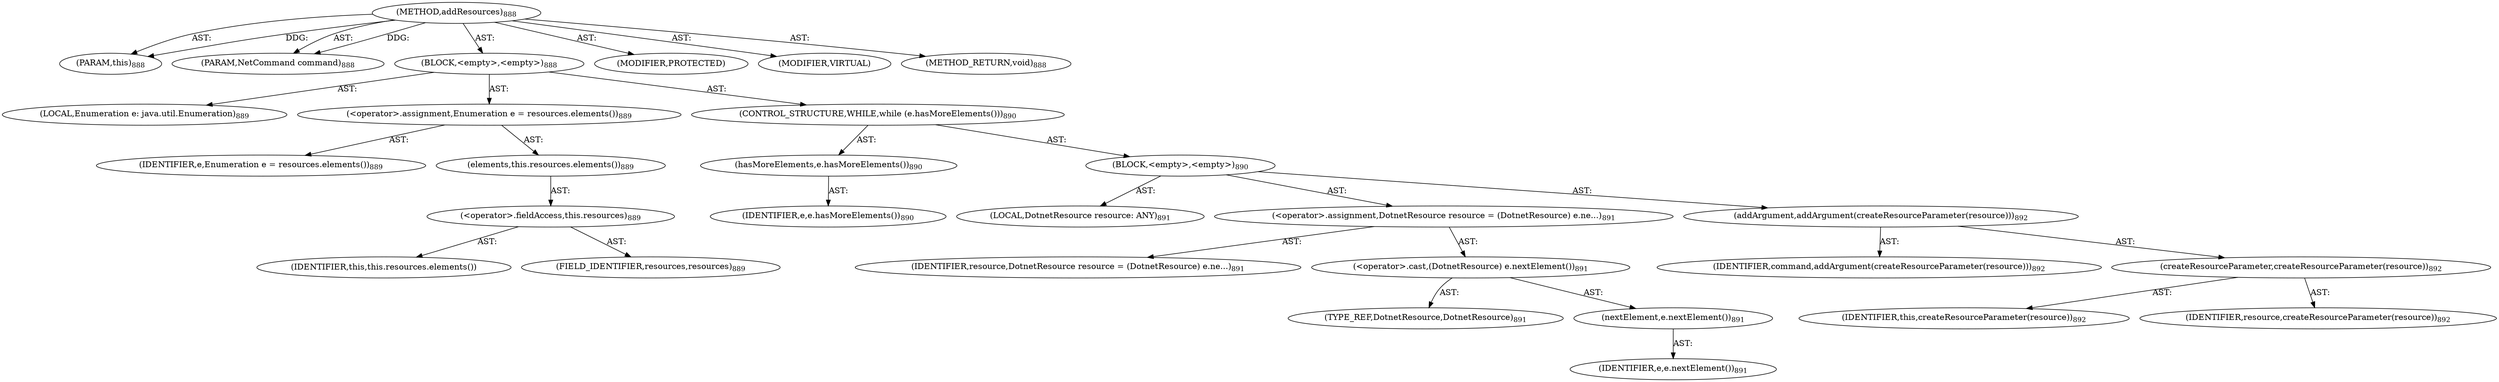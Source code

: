 digraph "addResources" {  
"111669149752" [label = <(METHOD,addResources)<SUB>888</SUB>> ]
"115964117010" [label = <(PARAM,this)<SUB>888</SUB>> ]
"115964117074" [label = <(PARAM,NetCommand command)<SUB>888</SUB>> ]
"25769803864" [label = <(BLOCK,&lt;empty&gt;,&lt;empty&gt;)<SUB>888</SUB>> ]
"94489280525" [label = <(LOCAL,Enumeration e: java.util.Enumeration)<SUB>889</SUB>> ]
"30064771348" [label = <(&lt;operator&gt;.assignment,Enumeration e = resources.elements())<SUB>889</SUB>> ]
"68719476951" [label = <(IDENTIFIER,e,Enumeration e = resources.elements())<SUB>889</SUB>> ]
"30064771349" [label = <(elements,this.resources.elements())<SUB>889</SUB>> ]
"30064771350" [label = <(&lt;operator&gt;.fieldAccess,this.resources)<SUB>889</SUB>> ]
"68719476952" [label = <(IDENTIFIER,this,this.resources.elements())> ]
"55834574931" [label = <(FIELD_IDENTIFIER,resources,resources)<SUB>889</SUB>> ]
"47244640284" [label = <(CONTROL_STRUCTURE,WHILE,while (e.hasMoreElements()))<SUB>890</SUB>> ]
"30064771351" [label = <(hasMoreElements,e.hasMoreElements())<SUB>890</SUB>> ]
"68719476953" [label = <(IDENTIFIER,e,e.hasMoreElements())<SUB>890</SUB>> ]
"25769803865" [label = <(BLOCK,&lt;empty&gt;,&lt;empty&gt;)<SUB>890</SUB>> ]
"94489280526" [label = <(LOCAL,DotnetResource resource: ANY)<SUB>891</SUB>> ]
"30064771352" [label = <(&lt;operator&gt;.assignment,DotnetResource resource = (DotnetResource) e.ne...)<SUB>891</SUB>> ]
"68719476954" [label = <(IDENTIFIER,resource,DotnetResource resource = (DotnetResource) e.ne...)<SUB>891</SUB>> ]
"30064771353" [label = <(&lt;operator&gt;.cast,(DotnetResource) e.nextElement())<SUB>891</SUB>> ]
"180388626436" [label = <(TYPE_REF,DotnetResource,DotnetResource)<SUB>891</SUB>> ]
"30064771354" [label = <(nextElement,e.nextElement())<SUB>891</SUB>> ]
"68719476955" [label = <(IDENTIFIER,e,e.nextElement())<SUB>891</SUB>> ]
"30064771355" [label = <(addArgument,addArgument(createResourceParameter(resource)))<SUB>892</SUB>> ]
"68719476956" [label = <(IDENTIFIER,command,addArgument(createResourceParameter(resource)))<SUB>892</SUB>> ]
"30064771356" [label = <(createResourceParameter,createResourceParameter(resource))<SUB>892</SUB>> ]
"68719476775" [label = <(IDENTIFIER,this,createResourceParameter(resource))<SUB>892</SUB>> ]
"68719476957" [label = <(IDENTIFIER,resource,createResourceParameter(resource))<SUB>892</SUB>> ]
"133143986313" [label = <(MODIFIER,PROTECTED)> ]
"133143986314" [label = <(MODIFIER,VIRTUAL)> ]
"128849018936" [label = <(METHOD_RETURN,void)<SUB>888</SUB>> ]
  "111669149752" -> "115964117010"  [ label = "AST: "] 
  "111669149752" -> "115964117074"  [ label = "AST: "] 
  "111669149752" -> "25769803864"  [ label = "AST: "] 
  "111669149752" -> "133143986313"  [ label = "AST: "] 
  "111669149752" -> "133143986314"  [ label = "AST: "] 
  "111669149752" -> "128849018936"  [ label = "AST: "] 
  "25769803864" -> "94489280525"  [ label = "AST: "] 
  "25769803864" -> "30064771348"  [ label = "AST: "] 
  "25769803864" -> "47244640284"  [ label = "AST: "] 
  "30064771348" -> "68719476951"  [ label = "AST: "] 
  "30064771348" -> "30064771349"  [ label = "AST: "] 
  "30064771349" -> "30064771350"  [ label = "AST: "] 
  "30064771350" -> "68719476952"  [ label = "AST: "] 
  "30064771350" -> "55834574931"  [ label = "AST: "] 
  "47244640284" -> "30064771351"  [ label = "AST: "] 
  "47244640284" -> "25769803865"  [ label = "AST: "] 
  "30064771351" -> "68719476953"  [ label = "AST: "] 
  "25769803865" -> "94489280526"  [ label = "AST: "] 
  "25769803865" -> "30064771352"  [ label = "AST: "] 
  "25769803865" -> "30064771355"  [ label = "AST: "] 
  "30064771352" -> "68719476954"  [ label = "AST: "] 
  "30064771352" -> "30064771353"  [ label = "AST: "] 
  "30064771353" -> "180388626436"  [ label = "AST: "] 
  "30064771353" -> "30064771354"  [ label = "AST: "] 
  "30064771354" -> "68719476955"  [ label = "AST: "] 
  "30064771355" -> "68719476956"  [ label = "AST: "] 
  "30064771355" -> "30064771356"  [ label = "AST: "] 
  "30064771356" -> "68719476775"  [ label = "AST: "] 
  "30064771356" -> "68719476957"  [ label = "AST: "] 
  "111669149752" -> "115964117010"  [ label = "DDG: "] 
  "111669149752" -> "115964117074"  [ label = "DDG: "] 
}
